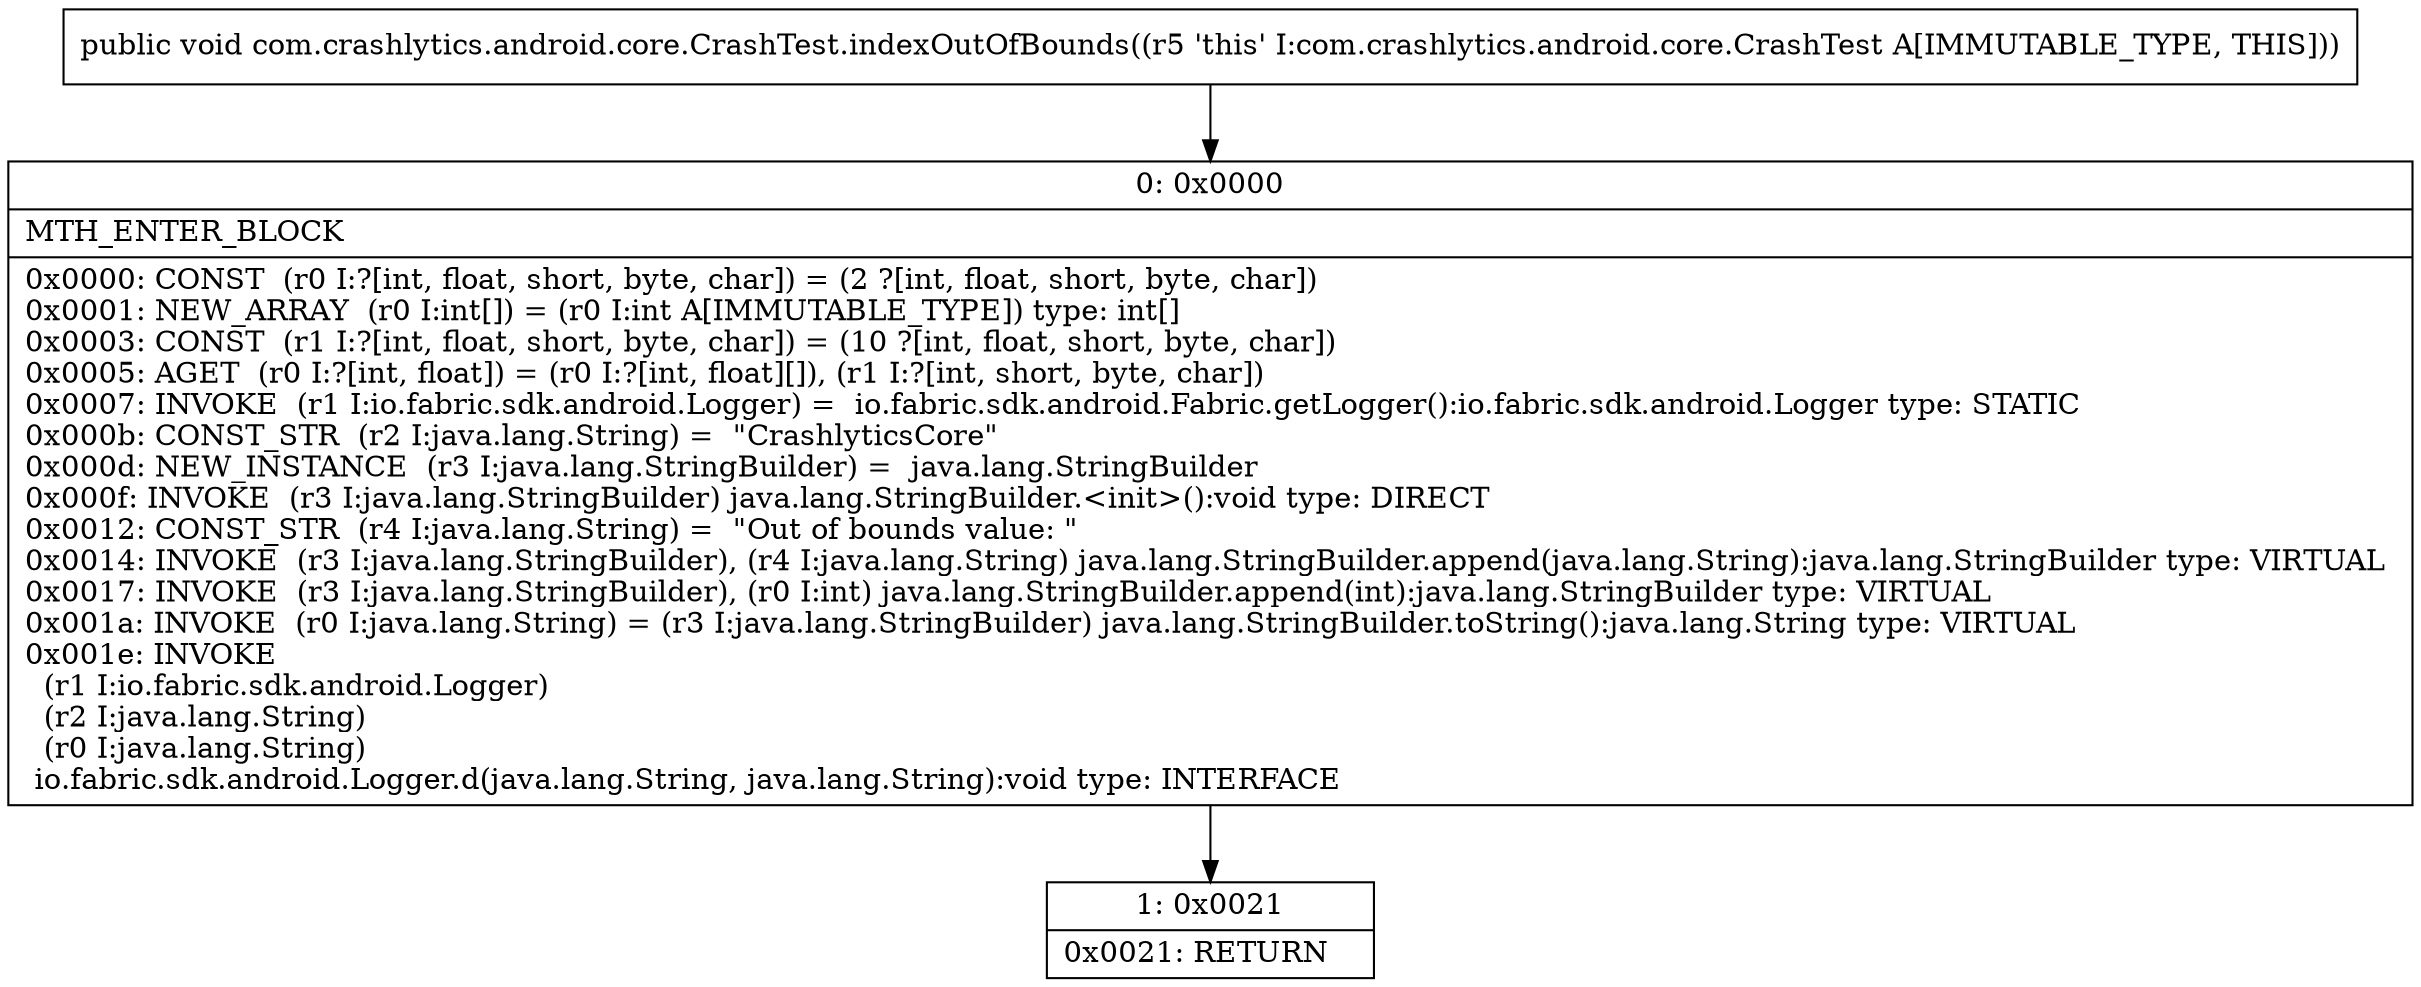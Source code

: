 digraph "CFG forcom.crashlytics.android.core.CrashTest.indexOutOfBounds()V" {
Node_0 [shape=record,label="{0\:\ 0x0000|MTH_ENTER_BLOCK\l|0x0000: CONST  (r0 I:?[int, float, short, byte, char]) = (2 ?[int, float, short, byte, char]) \l0x0001: NEW_ARRAY  (r0 I:int[]) = (r0 I:int A[IMMUTABLE_TYPE]) type: int[] \l0x0003: CONST  (r1 I:?[int, float, short, byte, char]) = (10 ?[int, float, short, byte, char]) \l0x0005: AGET  (r0 I:?[int, float]) = (r0 I:?[int, float][]), (r1 I:?[int, short, byte, char]) \l0x0007: INVOKE  (r1 I:io.fabric.sdk.android.Logger) =  io.fabric.sdk.android.Fabric.getLogger():io.fabric.sdk.android.Logger type: STATIC \l0x000b: CONST_STR  (r2 I:java.lang.String) =  \"CrashlyticsCore\" \l0x000d: NEW_INSTANCE  (r3 I:java.lang.StringBuilder) =  java.lang.StringBuilder \l0x000f: INVOKE  (r3 I:java.lang.StringBuilder) java.lang.StringBuilder.\<init\>():void type: DIRECT \l0x0012: CONST_STR  (r4 I:java.lang.String) =  \"Out of bounds value: \" \l0x0014: INVOKE  (r3 I:java.lang.StringBuilder), (r4 I:java.lang.String) java.lang.StringBuilder.append(java.lang.String):java.lang.StringBuilder type: VIRTUAL \l0x0017: INVOKE  (r3 I:java.lang.StringBuilder), (r0 I:int) java.lang.StringBuilder.append(int):java.lang.StringBuilder type: VIRTUAL \l0x001a: INVOKE  (r0 I:java.lang.String) = (r3 I:java.lang.StringBuilder) java.lang.StringBuilder.toString():java.lang.String type: VIRTUAL \l0x001e: INVOKE  \l  (r1 I:io.fabric.sdk.android.Logger)\l  (r2 I:java.lang.String)\l  (r0 I:java.lang.String)\l io.fabric.sdk.android.Logger.d(java.lang.String, java.lang.String):void type: INTERFACE \l}"];
Node_1 [shape=record,label="{1\:\ 0x0021|0x0021: RETURN   \l}"];
MethodNode[shape=record,label="{public void com.crashlytics.android.core.CrashTest.indexOutOfBounds((r5 'this' I:com.crashlytics.android.core.CrashTest A[IMMUTABLE_TYPE, THIS])) }"];
MethodNode -> Node_0;
Node_0 -> Node_1;
}

